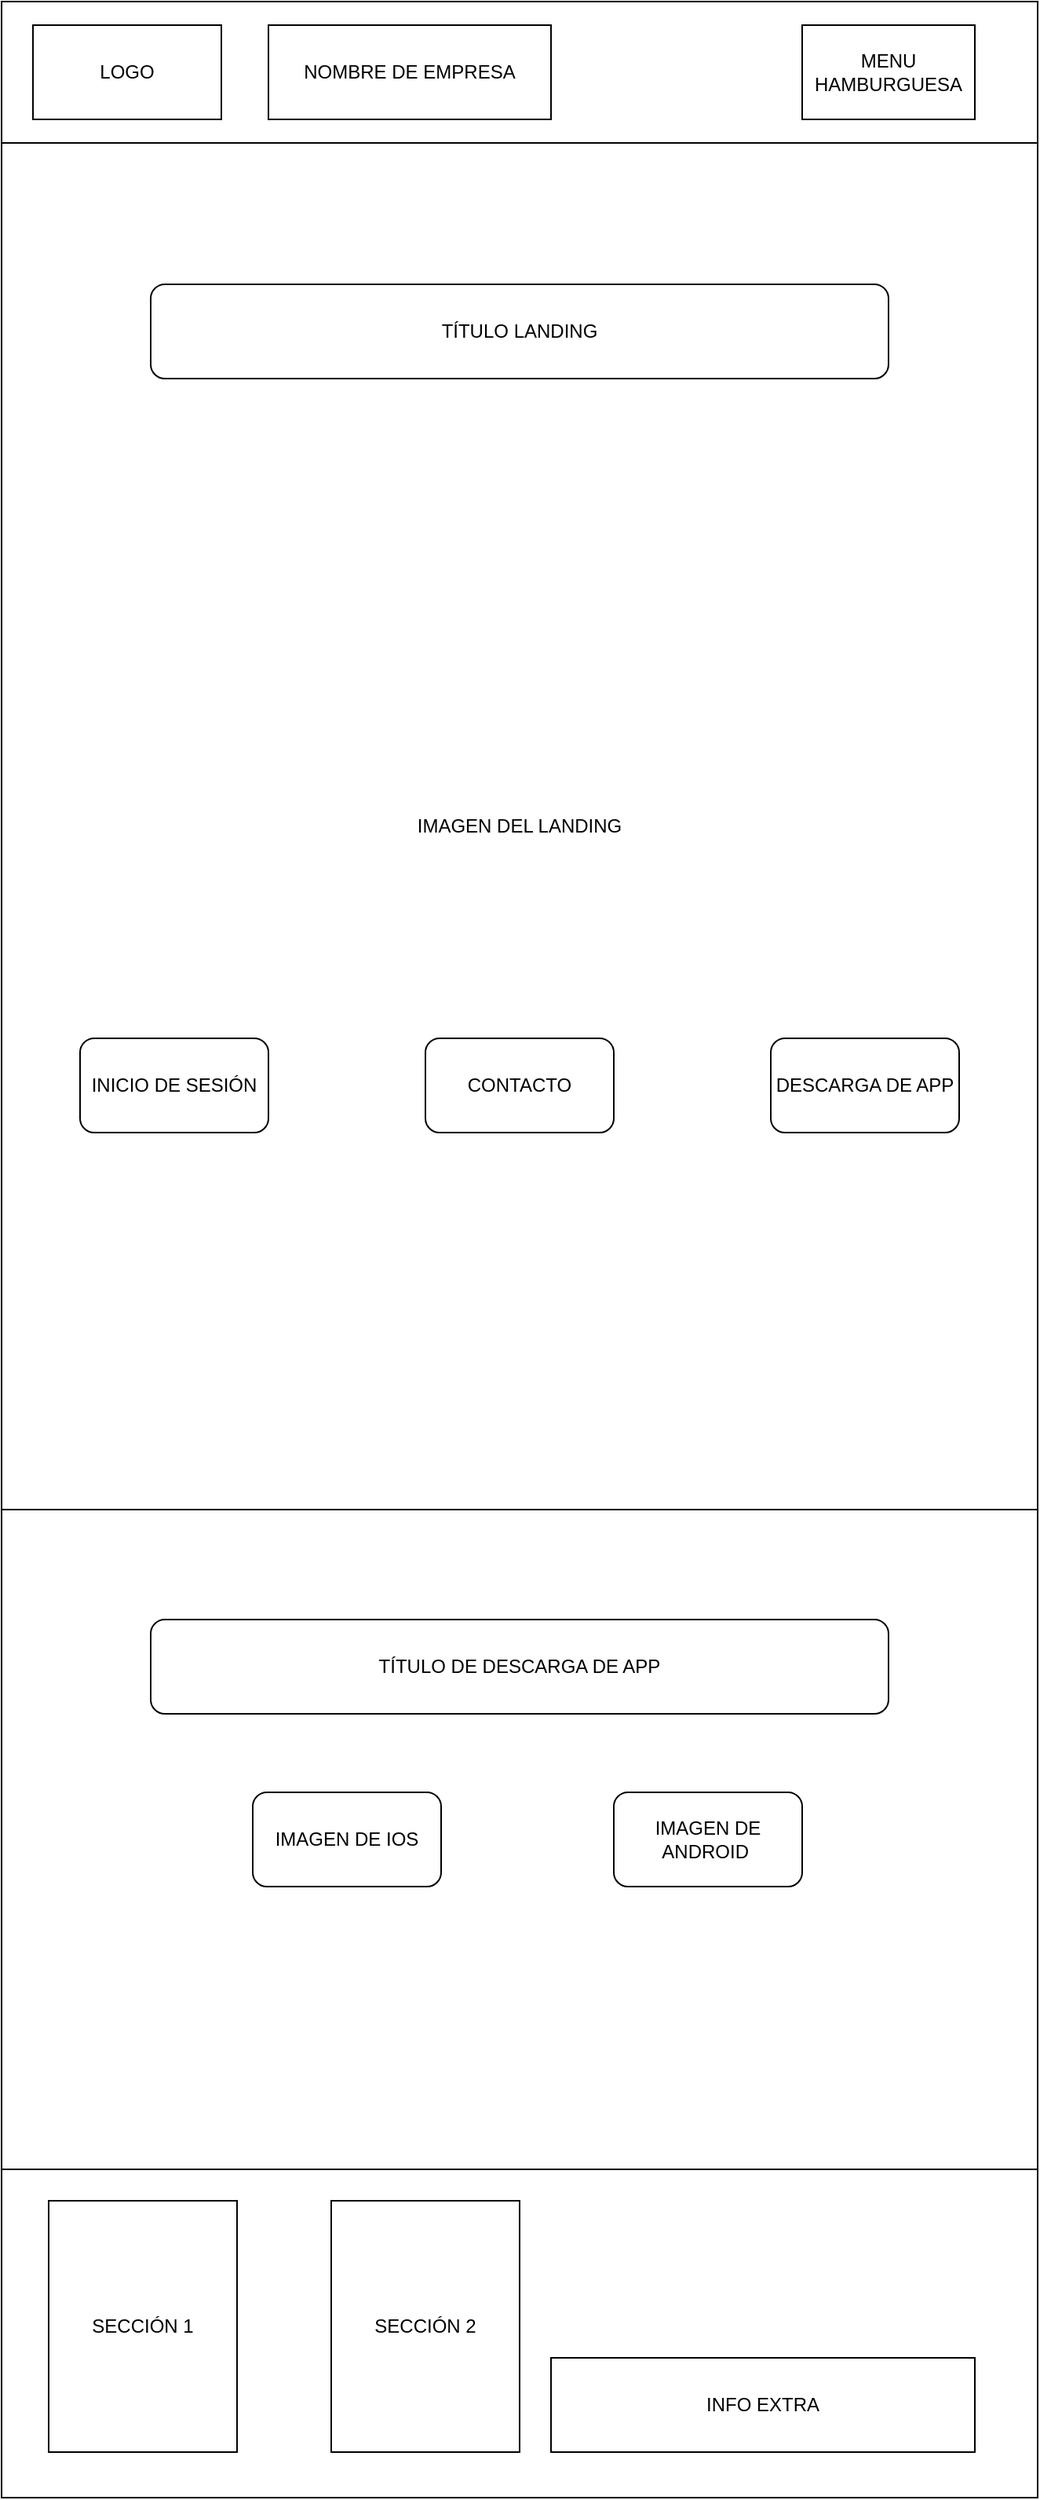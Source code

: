 <mxfile version="21.3.2" type="device" pages="3">
  <diagram name="MÓVIL" id="GzIrJ0NVv1-dBbwNnHGu">
    <mxGraphModel dx="2868" dy="1592" grid="1" gridSize="10" guides="1" tooltips="1" connect="1" arrows="1" fold="1" page="1" pageScale="1" pageWidth="660" pageHeight="1169" math="0" shadow="0">
      <root>
        <mxCell id="0" />
        <mxCell id="1" parent="0" />
        <mxCell id="6Csn6PeNjJlUG7g1r4Jb-2" value="" style="rounded=0;whiteSpace=wrap;html=1;" vertex="1" parent="1">
          <mxGeometry width="660" height="90" as="geometry" />
        </mxCell>
        <mxCell id="6Csn6PeNjJlUG7g1r4Jb-4" value="IMAGEN DEL LANDING" style="rounded=0;whiteSpace=wrap;html=1;" vertex="1" parent="1">
          <mxGeometry y="90" width="660" height="870" as="geometry" />
        </mxCell>
        <mxCell id="6Csn6PeNjJlUG7g1r4Jb-5" value="" style="rounded=0;whiteSpace=wrap;html=1;" vertex="1" parent="1">
          <mxGeometry y="1380" width="660" height="209" as="geometry" />
        </mxCell>
        <mxCell id="6Csn6PeNjJlUG7g1r4Jb-6" value="LOGO" style="rounded=0;whiteSpace=wrap;html=1;" vertex="1" parent="1">
          <mxGeometry x="20" y="15" width="120" height="60" as="geometry" />
        </mxCell>
        <mxCell id="6Csn6PeNjJlUG7g1r4Jb-7" value="MENU HAMBURGUESA" style="rounded=0;whiteSpace=wrap;html=1;" vertex="1" parent="1">
          <mxGeometry x="510" y="15" width="110" height="60" as="geometry" />
        </mxCell>
        <mxCell id="6Csn6PeNjJlUG7g1r4Jb-9" value="INICIO DE SESIÓN" style="rounded=1;whiteSpace=wrap;html=1;" vertex="1" parent="1">
          <mxGeometry x="50" y="660" width="120" height="60" as="geometry" />
        </mxCell>
        <mxCell id="6Csn6PeNjJlUG7g1r4Jb-10" value="CONTACTO" style="rounded=1;whiteSpace=wrap;html=1;" vertex="1" parent="1">
          <mxGeometry x="270" y="660" width="120" height="60" as="geometry" />
        </mxCell>
        <mxCell id="6Csn6PeNjJlUG7g1r4Jb-11" value="DESCARGA DE APP" style="rounded=1;whiteSpace=wrap;html=1;" vertex="1" parent="1">
          <mxGeometry x="490" y="660" width="120" height="60" as="geometry" />
        </mxCell>
        <mxCell id="6Csn6PeNjJlUG7g1r4Jb-13" value="SECCIÓN 1" style="rounded=0;whiteSpace=wrap;html=1;" vertex="1" parent="1">
          <mxGeometry x="30" y="1400" width="120" height="160" as="geometry" />
        </mxCell>
        <mxCell id="6Csn6PeNjJlUG7g1r4Jb-14" value="SECCIÓN 2" style="rounded=0;whiteSpace=wrap;html=1;" vertex="1" parent="1">
          <mxGeometry x="210" y="1400" width="120" height="160" as="geometry" />
        </mxCell>
        <mxCell id="6Csn6PeNjJlUG7g1r4Jb-15" value="INFO EXTRA" style="rounded=0;whiteSpace=wrap;html=1;" vertex="1" parent="1">
          <mxGeometry x="350" y="1500" width="270" height="60" as="geometry" />
        </mxCell>
        <mxCell id="6Csn6PeNjJlUG7g1r4Jb-16" value="" style="rounded=0;whiteSpace=wrap;html=1;" vertex="1" parent="1">
          <mxGeometry y="960" width="660" height="420" as="geometry" />
        </mxCell>
        <mxCell id="6Csn6PeNjJlUG7g1r4Jb-17" value="TÍTULO LANDING" style="rounded=1;whiteSpace=wrap;html=1;" vertex="1" parent="1">
          <mxGeometry x="95" y="180" width="470" height="60" as="geometry" />
        </mxCell>
        <mxCell id="6Csn6PeNjJlUG7g1r4Jb-18" value="TÍTULO DE DESCARGA DE APP" style="rounded=1;whiteSpace=wrap;html=1;" vertex="1" parent="1">
          <mxGeometry x="95" y="1030" width="470" height="60" as="geometry" />
        </mxCell>
        <mxCell id="6Csn6PeNjJlUG7g1r4Jb-20" value="IMAGEN DE IOS" style="rounded=1;whiteSpace=wrap;html=1;" vertex="1" parent="1">
          <mxGeometry x="160" y="1140" width="120" height="60" as="geometry" />
        </mxCell>
        <mxCell id="6Csn6PeNjJlUG7g1r4Jb-21" value="IMAGEN DE ANDROID&amp;nbsp;" style="rounded=1;whiteSpace=wrap;html=1;" vertex="1" parent="1">
          <mxGeometry x="390" y="1140" width="120" height="60" as="geometry" />
        </mxCell>
        <mxCell id="ko1_AHOuZ2F3lO5HHJ3E-1" value="NOMBRE DE EMPRESA" style="rounded=0;whiteSpace=wrap;html=1;" vertex="1" parent="1">
          <mxGeometry x="170" y="15" width="180" height="60" as="geometry" />
        </mxCell>
      </root>
    </mxGraphModel>
  </diagram>
  <diagram id="HjT3x2wcjAU4DibgQ7WI" name="TABLET">
    <mxGraphModel dx="2390" dy="1327" grid="1" gridSize="10" guides="1" tooltips="1" connect="1" arrows="1" fold="1" page="1" pageScale="1" pageWidth="660" pageHeight="1169" math="0" shadow="0">
      <root>
        <mxCell id="0" />
        <mxCell id="1" parent="0" />
        <mxCell id="Jya3-BUGMUdhAjY5BlOO-1" value="" style="rounded=0;whiteSpace=wrap;html=1;" vertex="1" parent="1">
          <mxGeometry width="850" height="90" as="geometry" />
        </mxCell>
        <mxCell id="Jya3-BUGMUdhAjY5BlOO-2" value="IMAGEN DEL LANDING" style="rounded=0;whiteSpace=wrap;html=1;" vertex="1" parent="1">
          <mxGeometry y="90" width="850" height="870" as="geometry" />
        </mxCell>
        <mxCell id="Jya3-BUGMUdhAjY5BlOO-3" value="" style="rounded=0;whiteSpace=wrap;html=1;" vertex="1" parent="1">
          <mxGeometry y="1380" width="850" height="209" as="geometry" />
        </mxCell>
        <mxCell id="Jya3-BUGMUdhAjY5BlOO-4" value="LOGO" style="rounded=0;whiteSpace=wrap;html=1;" vertex="1" parent="1">
          <mxGeometry x="20" y="15" width="120" height="60" as="geometry" />
        </mxCell>
        <mxCell id="Jya3-BUGMUdhAjY5BlOO-5" value="MENU HAMBURGUESA" style="rounded=0;whiteSpace=wrap;html=1;" vertex="1" parent="1">
          <mxGeometry x="690" y="15" width="110" height="60" as="geometry" />
        </mxCell>
        <mxCell id="Jya3-BUGMUdhAjY5BlOO-6" value="INICIO DE SESIÓN" style="rounded=1;whiteSpace=wrap;html=1;" vertex="1" parent="1">
          <mxGeometry x="155" y="660" width="120" height="60" as="geometry" />
        </mxCell>
        <mxCell id="Jya3-BUGMUdhAjY5BlOO-7" value="CONTACTO" style="rounded=1;whiteSpace=wrap;html=1;" vertex="1" parent="1">
          <mxGeometry x="375" y="660" width="120" height="60" as="geometry" />
        </mxCell>
        <mxCell id="Jya3-BUGMUdhAjY5BlOO-8" value="DESCARGA DE APP" style="rounded=1;whiteSpace=wrap;html=1;" vertex="1" parent="1">
          <mxGeometry x="595" y="660" width="120" height="60" as="geometry" />
        </mxCell>
        <mxCell id="Jya3-BUGMUdhAjY5BlOO-9" value="SECCIÓN 1" style="rounded=0;whiteSpace=wrap;html=1;" vertex="1" parent="1">
          <mxGeometry x="30" y="1400" width="170" height="160" as="geometry" />
        </mxCell>
        <mxCell id="Jya3-BUGMUdhAjY5BlOO-10" value="SECCIÓN 2" style="rounded=0;whiteSpace=wrap;html=1;" vertex="1" parent="1">
          <mxGeometry x="290" y="1400" width="175" height="160" as="geometry" />
        </mxCell>
        <mxCell id="Jya3-BUGMUdhAjY5BlOO-11" value="INFO EXTRA" style="rounded=0;whiteSpace=wrap;html=1;" vertex="1" parent="1">
          <mxGeometry x="550" y="1500" width="270" height="60" as="geometry" />
        </mxCell>
        <mxCell id="Jya3-BUGMUdhAjY5BlOO-12" value="" style="rounded=0;whiteSpace=wrap;html=1;" vertex="1" parent="1">
          <mxGeometry y="960" width="850" height="420" as="geometry" />
        </mxCell>
        <mxCell id="Jya3-BUGMUdhAjY5BlOO-13" value="TÍTULO LANDING" style="rounded=1;whiteSpace=wrap;html=1;" vertex="1" parent="1">
          <mxGeometry x="200" y="190" width="470" height="60" as="geometry" />
        </mxCell>
        <mxCell id="Jya3-BUGMUdhAjY5BlOO-14" value="TÍTULO DE DESCARGA DE APP" style="rounded=1;whiteSpace=wrap;html=1;" vertex="1" parent="1">
          <mxGeometry x="127.5" y="1020" width="595" height="60" as="geometry" />
        </mxCell>
        <mxCell id="Jya3-BUGMUdhAjY5BlOO-15" value="IMAGEN DE IOS" style="rounded=1;whiteSpace=wrap;html=1;" vertex="1" parent="1">
          <mxGeometry x="240" y="1140" width="120" height="60" as="geometry" />
        </mxCell>
        <mxCell id="Jya3-BUGMUdhAjY5BlOO-16" value="IMAGEN DE ANDROID&amp;nbsp;" style="rounded=1;whiteSpace=wrap;html=1;" vertex="1" parent="1">
          <mxGeometry x="540" y="1140" width="120" height="60" as="geometry" />
        </mxCell>
        <mxCell id="Jya3-BUGMUdhAjY5BlOO-17" value="NOMBRE DE EMPRESA" style="rounded=0;whiteSpace=wrap;html=1;" vertex="1" parent="1">
          <mxGeometry x="170" y="15" width="180" height="60" as="geometry" />
        </mxCell>
      </root>
    </mxGraphModel>
  </diagram>
  <diagram id="Xkwj1rBH4EhgQvLzjTql" name="ESCRITORIO">
    <mxGraphModel dx="2206" dy="1225" grid="1" gridSize="10" guides="1" tooltips="1" connect="1" arrows="1" fold="1" page="1" pageScale="1" pageWidth="660" pageHeight="1169" math="0" shadow="0">
      <root>
        <mxCell id="0" />
        <mxCell id="1" parent="0" />
        <mxCell id="83QiMnl9hkEO72RdQ0lm-1" value="" style="rounded=0;whiteSpace=wrap;html=1;" vertex="1" parent="1">
          <mxGeometry width="1580" height="90" as="geometry" />
        </mxCell>
        <mxCell id="83QiMnl9hkEO72RdQ0lm-2" value="&lt;font style=&quot;font-size: 18px;&quot;&gt;IMAGEN DEL LANDING&lt;/font&gt;" style="rounded=0;whiteSpace=wrap;html=1;" vertex="1" parent="1">
          <mxGeometry y="90" width="1580" height="870" as="geometry" />
        </mxCell>
        <mxCell id="83QiMnl9hkEO72RdQ0lm-3" value="" style="rounded=0;whiteSpace=wrap;html=1;" vertex="1" parent="1">
          <mxGeometry y="1380" width="1580" height="209" as="geometry" />
        </mxCell>
        <mxCell id="83QiMnl9hkEO72RdQ0lm-4" value="LOGO" style="rounded=0;whiteSpace=wrap;html=1;" vertex="1" parent="1">
          <mxGeometry x="20" y="15" width="120" height="60" as="geometry" />
        </mxCell>
        <mxCell id="83QiMnl9hkEO72RdQ0lm-5" value="MENU" style="rounded=0;whiteSpace=wrap;html=1;" vertex="1" parent="1">
          <mxGeometry x="390" y="15" width="910" height="60" as="geometry" />
        </mxCell>
        <mxCell id="83QiMnl9hkEO72RdQ0lm-6" value="INICIO DE SESIÓN" style="rounded=1;whiteSpace=wrap;html=1;" vertex="1" parent="1">
          <mxGeometry x="380" y="660" width="250" height="100" as="geometry" />
        </mxCell>
        <mxCell id="83QiMnl9hkEO72RdQ0lm-7" value="CONTACTO" style="rounded=1;whiteSpace=wrap;html=1;" vertex="1" parent="1">
          <mxGeometry x="680" y="660" width="250" height="100" as="geometry" />
        </mxCell>
        <mxCell id="83QiMnl9hkEO72RdQ0lm-8" value="DESCARGA DE APP" style="rounded=1;whiteSpace=wrap;html=1;" vertex="1" parent="1">
          <mxGeometry x="990" y="660" width="250" height="100" as="geometry" />
        </mxCell>
        <mxCell id="83QiMnl9hkEO72RdQ0lm-9" value="SECCIÓN 1" style="rounded=0;whiteSpace=wrap;html=1;" vertex="1" parent="1">
          <mxGeometry x="90" y="1400" width="170" height="160" as="geometry" />
        </mxCell>
        <mxCell id="83QiMnl9hkEO72RdQ0lm-10" value="SECCIÓN 2" style="rounded=0;whiteSpace=wrap;html=1;" vertex="1" parent="1">
          <mxGeometry x="330" y="1400" width="175" height="160" as="geometry" />
        </mxCell>
        <mxCell id="83QiMnl9hkEO72RdQ0lm-11" value="INFO EXTRA" style="rounded=0;whiteSpace=wrap;html=1;" vertex="1" parent="1">
          <mxGeometry x="1250" y="1480" width="270" height="70" as="geometry" />
        </mxCell>
        <mxCell id="83QiMnl9hkEO72RdQ0lm-12" value="" style="rounded=0;whiteSpace=wrap;html=1;" vertex="1" parent="1">
          <mxGeometry y="960" width="1580" height="420" as="geometry" />
        </mxCell>
        <mxCell id="83QiMnl9hkEO72RdQ0lm-13" value="TÍTULO LANDING" style="rounded=1;whiteSpace=wrap;html=1;" vertex="1" parent="1">
          <mxGeometry x="200" y="190" width="1220" height="60" as="geometry" />
        </mxCell>
        <mxCell id="83QiMnl9hkEO72RdQ0lm-14" value="TÍTULO DE DESCARGA DE APP" style="rounded=1;whiteSpace=wrap;html=1;" vertex="1" parent="1">
          <mxGeometry x="512.5" y="1030" width="595" height="60" as="geometry" />
        </mxCell>
        <mxCell id="83QiMnl9hkEO72RdQ0lm-15" value="IMAGEN DE IOS" style="rounded=1;whiteSpace=wrap;html=1;" vertex="1" parent="1">
          <mxGeometry x="620" y="1169" width="160" height="80" as="geometry" />
        </mxCell>
        <mxCell id="83QiMnl9hkEO72RdQ0lm-16" value="IMAGEN DE ANDROID&amp;nbsp;" style="rounded=1;whiteSpace=wrap;html=1;" vertex="1" parent="1">
          <mxGeometry x="860" y="1169" width="160" height="80" as="geometry" />
        </mxCell>
        <mxCell id="83QiMnl9hkEO72RdQ0lm-17" value="NOMBRE DE EMPRESA" style="rounded=0;whiteSpace=wrap;html=1;" vertex="1" parent="1">
          <mxGeometry x="170" y="15" width="180" height="60" as="geometry" />
        </mxCell>
      </root>
    </mxGraphModel>
  </diagram>
</mxfile>
